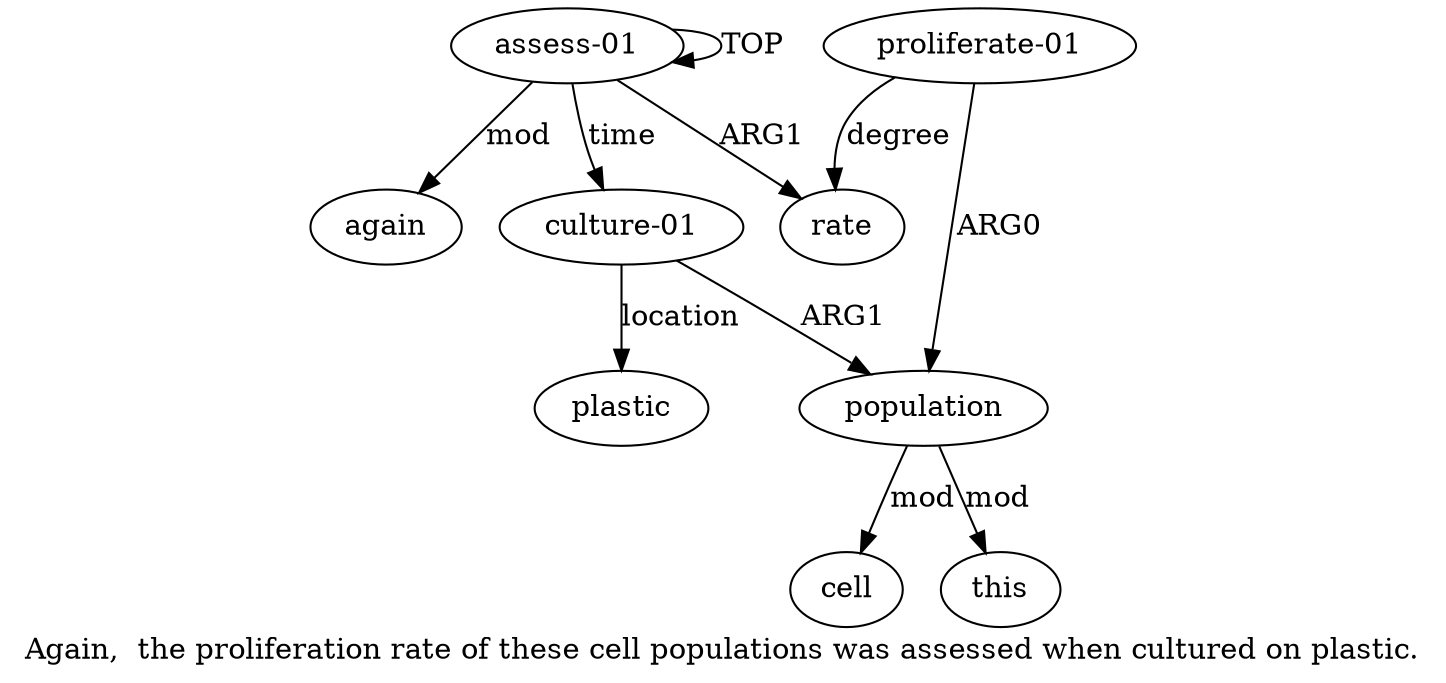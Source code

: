 digraph  {
	graph [label="Again,  the proliferation rate of these cell populations was assessed when cultured on plastic."];
	node [label="\N"];
	a1	 [color=black,
		gold_ind=1,
		gold_label=rate,
		label=rate,
		test_ind=1,
		test_label=rate];
	a0	 [color=black,
		gold_ind=0,
		gold_label="assess-01",
		label="assess-01",
		test_ind=0,
		test_label="assess-01"];
	a0 -> a1 [key=0,
	color=black,
	gold_label=ARG1,
	label=ARG1,
	test_label=ARG1];
a0 -> a0 [key=0,
color=black,
gold_label=TOP,
label=TOP,
test_label=TOP];
a6 [color=black,
gold_ind=6,
gold_label="culture-01",
label="culture-01",
test_ind=6,
test_label="culture-01"];
a0 -> a6 [key=0,
color=black,
gold_label=time,
label=time,
test_label=time];
a8 [color=black,
gold_ind=8,
gold_label=again,
label=again,
test_ind=8,
test_label=again];
a0 -> a8 [key=0,
color=black,
gold_label=mod,
label=mod,
test_label=mod];
a3 [color=black,
gold_ind=3,
gold_label=population,
label=population,
test_ind=3,
test_label=population];
a5 [color=black,
gold_ind=5,
gold_label=cell,
label=cell,
test_ind=5,
test_label=cell];
a3 -> a5 [key=0,
color=black,
gold_label=mod,
label=mod,
test_label=mod];
a4 [color=black,
gold_ind=4,
gold_label=this,
label=this,
test_ind=4,
test_label=this];
a3 -> a4 [key=0,
color=black,
gold_label=mod,
label=mod,
test_label=mod];
a2 [color=black,
gold_ind=2,
gold_label="proliferate-01",
label="proliferate-01",
test_ind=2,
test_label="proliferate-01"];
a2 -> a1 [key=0,
color=black,
gold_label=degree,
label=degree,
test_label=degree];
a2 -> a3 [key=0,
color=black,
gold_label=ARG0,
label=ARG0,
test_label=ARG0];
a7 [color=black,
gold_ind=7,
gold_label=plastic,
label=plastic,
test_ind=7,
test_label=plastic];
a6 -> a3 [key=0,
color=black,
gold_label=ARG1,
label=ARG1,
test_label=ARG1];
a6 -> a7 [key=0,
color=black,
gold_label=location,
label=location,
test_label=location];
}
